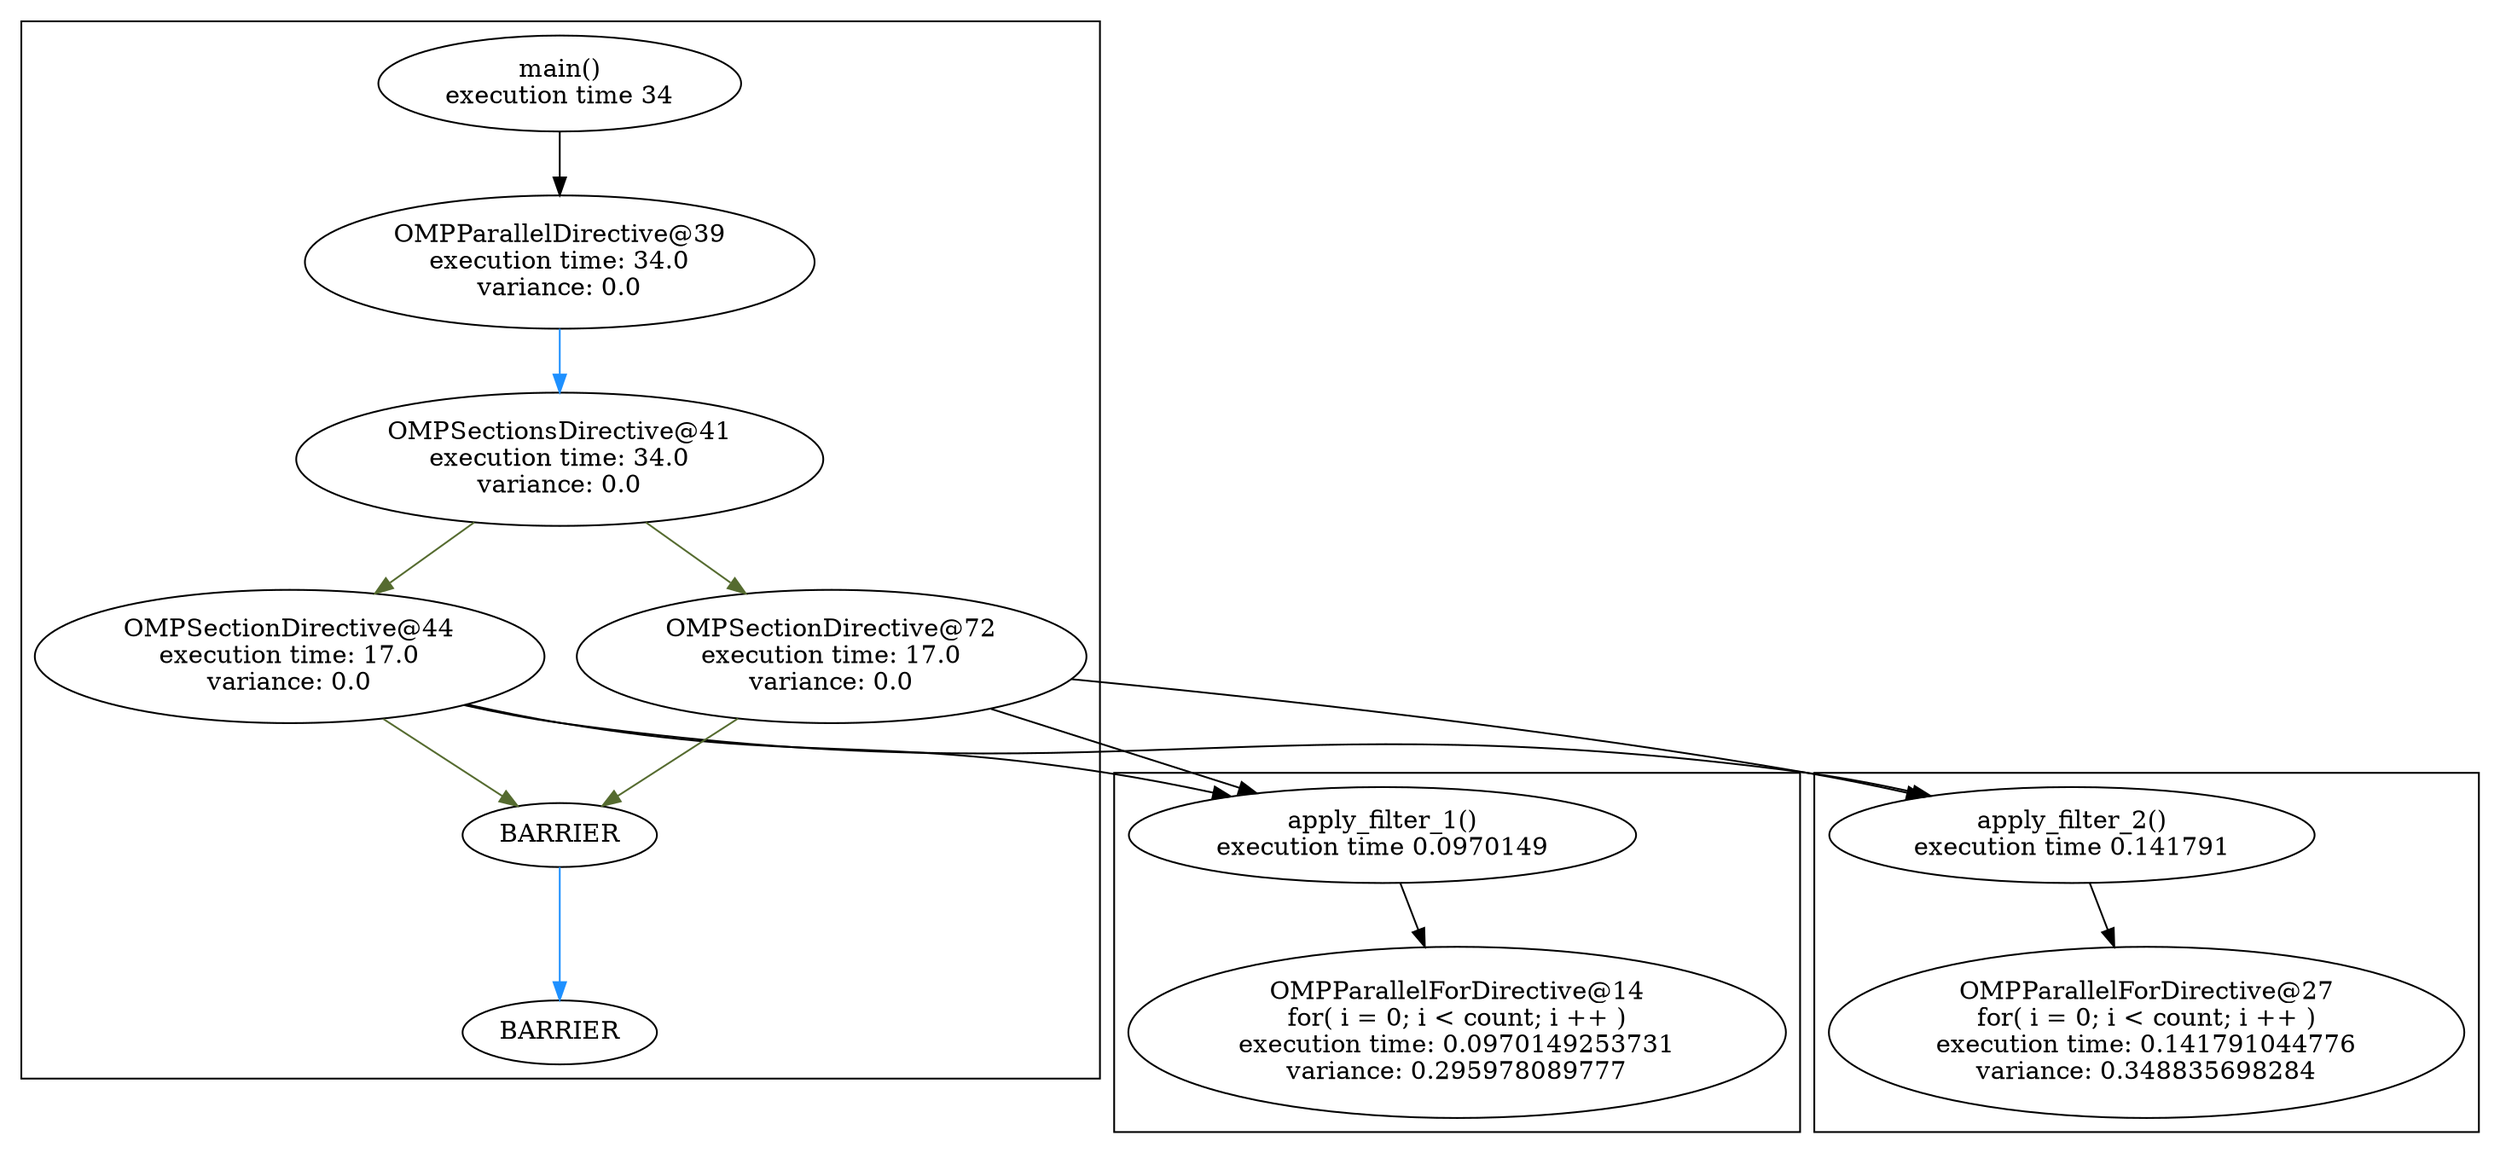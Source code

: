 digraph G {
	graph [bb="0,0,1184,644",
		compound=true
	];
	node [label="\N"];
	subgraph cluster_0 {
		graph [bb="534,8,856,210"];
		11		 [height=0.74639,
			label="apply_filter_1()\nexecution time 0.0970149",
			pos="661,175",
			root=11,
			width=3.2888];
		14		 [height=1.3356,
			label="OMPParallelForDirective@14\nfor( i = 0; i < count; i ++ )\nexecution time: 0.0970149253731\nvariance: 0.295978089777",
			pos="695,64",
			root=11,
			width=4.2561];
		11 -> 14		 [pos="e,680.34,111.99 669.06,148.17 671.56,140.13 674.43,130.93 677.33,121.65"];
	}
	subgraph cluster_1 {
		graph [bb="864,8,1176,210"];
		27		 [height=1.3356,
			label="OMPParallelForDirective@27\nfor( i = 0; i < count; i ++ )\nexecution time: 0.141791044776\nvariance: 0.348835698284",
			pos="1020,64",
			root=23,
			width=4.0942];
		23		 [height=0.74639,
			label="apply_filter_2()\nexecution time 0.141791",
			pos="986,175",
			root=23,
			width=3.1506];
		23 -> 27		 [pos="e,1005.3,111.99 994.06,148.17 996.56,140.13 999.43,130.93 1002.3,121.65"];
	}
	subgraph cluster_2 {
		graph [bb="8,38,526,636"];
		"41_end"		 [height=0.5,
			label=BARRIER,
			pos="267,175",
			root=35,
			width=1.4305];
		"39_end"		 [height=0.5,
			label=BARRIER,
			pos="267,64",
			root=35,
			width=1.4305];
		"41_end" -> "39_end"		 [color=dodgerblue,
			pos="e,267,82.271 267,156.97 267,139.71 267,112.74 267,92.462"];
		39		 [height=1.041,
			label="OMPParallelDirective@39\nexecution time: 34.0\nvariance: 0.0",
			pos="267,500",
			root=35,
			width=3.346];
		41		 [height=1.041,
			label="OMPSectionsDirective@41\nexecution time: 34.0\nvariance: 0.0",
			pos="267,388",
			root=35,
			width=3.4507];
		39 -> 41		 [color=dodgerblue,
			pos="e,267,425.84 267,462.37 267,453.93 267,444.83 267,436.01"];
		44		 [height=1.041,
			label="OMPSectionDirective@44\nexecution time: 17.0\nvariance: 0.0",
			pos="137,276",
			root=35,
			width=3.346];
		44 -> "41_end"		 [color=darkolivegreen,
			pos="e,246.58,191.55 181.74,240.93 200.5,226.64 221.77,210.45 238.37,197.8"];
		35		 [height=0.74639,
			label="main()\nexecution time 34",
			pos="267,601",
			root=35,
			width=2.3354];
		35 -> 39		 [pos="e,267,537.63 267,573.99 267,565.91 267,556.75 267,547.72"];
		41 -> 44		 [color=darkolivegreen,
			pos="e,177.63,311.38 226.22,352.5 213.28,341.54 198.83,329.32 185.4,317.96"];
		72		 [height=1.041,
			label="OMPSectionDirective@72\nexecution time: 17.0\nvariance: 0.0",
			pos="397,276",
			root=35,
			width=3.346];
		41 -> 72		 [color=darkolivegreen,
			pos="e,356.37,311.38 307.78,352.5 320.72,341.54 335.17,329.32 348.6,317.96"];
		72 -> "41_end"		 [color=darkolivegreen,
			pos="e,287.42,191.55 352.26,240.93 333.5,226.64 312.23,210.45 295.63,197.8"];
	}
	44 -> 11	 [pos="e,589.7,196.55 220.76,248.89 236.03,244.78 251.91,240.93 267,238 382.4,215.61 414.35,231.05 530,210 546.18,207.06 563.3,203.18 579.64,\
199.1"];
	44 -> 23	 [pos="e,919.55,196.81 219.23,248.52 234.94,244.34 251.37,240.56 267,238 527.38,195.38 599.33,250.83 860,210 876.22,207.46 893.35,203.63 \
909.58,199.45"];
	72 -> 11	 [pos="e,601.26,198.4 472.65,246.63 510.14,232.57 555.08,215.72 591.67,202"];
	72 -> 23	 [pos="e,916.72,196.35 510.41,263.06 604.56,252.2 741.7,234.17 860,210 875.21,206.89 891.29,203.02 906.71,199"];
}
